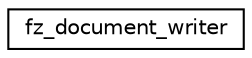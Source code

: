 digraph "Graphical Class Hierarchy"
{
 // LATEX_PDF_SIZE
  edge [fontname="Helvetica",fontsize="10",labelfontname="Helvetica",labelfontsize="10"];
  node [fontname="Helvetica",fontsize="10",shape=record];
  rankdir="LR";
  Node0 [label="fz_document_writer",height=0.2,width=0.4,color="black", fillcolor="white", style="filled",URL="$structfz__document__writer.html",tooltip=" "];
}
